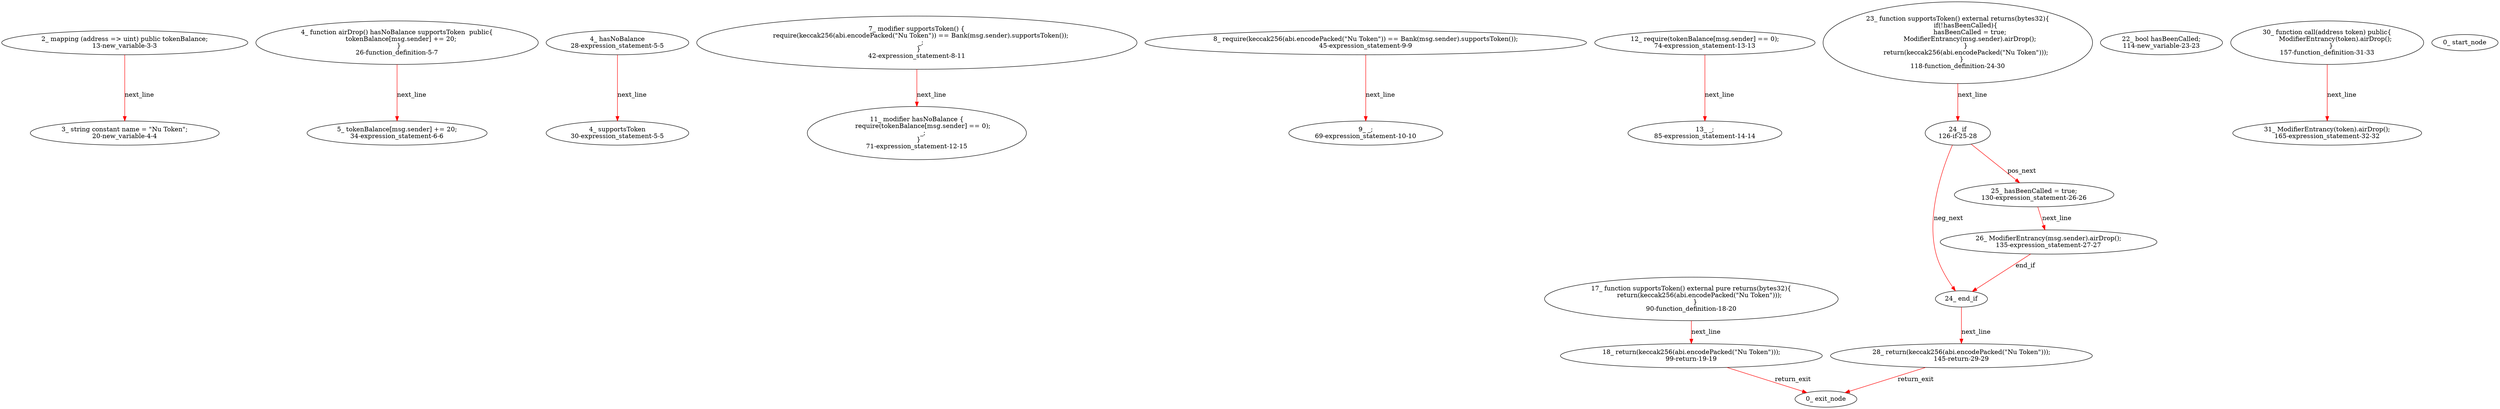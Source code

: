 digraph  {
13 [label="2_ mapping (address => uint) public tokenBalance;\n13-new_variable-3-3", method="", type_label=new_variable];
20 [label="3_ string constant name = \"Nu Token\";\n20-new_variable-4-4", method="", type_label=new_variable];
26 [label="4_ function airDrop() hasNoBalance supportsToken  public{\n    tokenBalance[msg.sender] += 20;\n  }\n26-function_definition-5-7", method="airDrop()", type_label=function_definition];
28 [label="4_ hasNoBalance\n28-expression_statement-5-5", method="airDrop()", type_label=expression_statement];
30 [label="4_ supportsToken\n30-expression_statement-5-5", method="airDrop()", type_label=expression_statement];
34 [label="5_ tokenBalance[msg.sender] += 20;\n34-expression_statement-6-6", method="airDrop()", type_label=expression_statement];
42 [label="7_ modifier supportsToken() {\n    require(keccak256(abi.encodePacked(\"Nu Token\")) == Bank(msg.sender).supportsToken());\n    _;\n  }\n42-expression_statement-8-11", method="", type_label=expression_statement];
45 [label="8_ require(keccak256(abi.encodePacked(\"Nu Token\")) == Bank(msg.sender).supportsToken());\n45-expression_statement-9-9", method="", type_label=expression_statement];
69 [label="9_ _;\n69-expression_statement-10-10", method="", type_label=expression_statement];
71 [label="11_ modifier hasNoBalance {\n      require(tokenBalance[msg.sender] == 0);\n      _;\n  }\n71-expression_statement-12-15", method="", type_label=expression_statement];
74 [label="12_ require(tokenBalance[msg.sender] == 0);\n74-expression_statement-13-13", method="", type_label=expression_statement];
85 [label="13_ _;\n85-expression_statement-14-14", method="", type_label=expression_statement];
90 [label="17_ function supportsToken() external pure returns(bytes32){\n        return(keccak256(abi.encodePacked(\"Nu Token\")));\n    }\n90-function_definition-18-20", method="supportsToken()", type_label=function_definition];
99 [label="18_ return(keccak256(abi.encodePacked(\"Nu Token\")));\n99-return-19-19", method="supportsToken()", type_label=return];
114 [label="22_ bool hasBeenCalled;\n114-new_variable-23-23", method="", type_label=new_variable];
118 [label="23_ function supportsToken() external returns(bytes32){\n        if(!hasBeenCalled){\n            hasBeenCalled = true;\n            ModifierEntrancy(msg.sender).airDrop();\n        }\n        return(keccak256(abi.encodePacked(\"Nu Token\")));\n    }\n118-function_definition-24-30", method="supportsToken()", type_label=function_definition];
126 [label="24_ if\n126-if-25-28", method="supportsToken()", type_label=if];
294 [label="24_ end_if", method="supportsToken()", type_label=end_if];
130 [label="25_ hasBeenCalled = true;\n130-expression_statement-26-26", method="supportsToken()", type_label=expression_statement];
135 [label="26_ ModifierEntrancy(msg.sender).airDrop();\n135-expression_statement-27-27", method="supportsToken()", type_label=expression_statement];
145 [label="28_ return(keccak256(abi.encodePacked(\"Nu Token\")));\n145-return-29-29", method="supportsToken()", type_label=return];
157 [label="30_ function call(address token) public{\n        ModifierEntrancy(token).airDrop();\n    }\n157-function_definition-31-33", method="call(address token)", type_label=function_definition];
165 [label="31_ ModifierEntrancy(token).airDrop();\n165-expression_statement-32-32", method="call(address token)", type_label=expression_statement];
1 [label="0_ start_node", method="", type_label=start];
2 [label="0_ exit_node", method="", type_label=exit];
13 -> 20  [color=red, controlflow_type=next_line, edge_type=CFG_edge, key=0, label=next_line];
26 -> 34  [color=red, controlflow_type=next_line, edge_type=CFG_edge, key=0, label=next_line];
28 -> 30  [color=red, controlflow_type=next_line, edge_type=CFG_edge, key=0, label=next_line];
42 -> 71  [color=red, controlflow_type=next_line, edge_type=CFG_edge, key=0, label=next_line];
45 -> 69  [color=red, controlflow_type=next_line, edge_type=CFG_edge, key=0, label=next_line];
74 -> 85  [color=red, controlflow_type=next_line, edge_type=CFG_edge, key=0, label=next_line];
90 -> 99  [color=red, controlflow_type=next_line, edge_type=CFG_edge, key=0, label=next_line];
99 -> 2  [color=red, controlflow_type=return_exit, edge_type=CFG_edge, key=0, label=return_exit];
118 -> 126  [color=red, controlflow_type=next_line, edge_type=CFG_edge, key=0, label=next_line];
126 -> 130  [color=red, controlflow_type=pos_next, edge_type=CFG_edge, key=0, label=pos_next];
126 -> 294  [color=red, controlflow_type=neg_next, edge_type=CFG_edge, key=0, label=neg_next];
294 -> 145  [color=red, controlflow_type=next_line, edge_type=CFG_edge, key=0, label=next_line];
130 -> 135  [color=red, controlflow_type=next_line, edge_type=CFG_edge, key=0, label=next_line];
135 -> 294  [color=red, controlflow_type=end_if, edge_type=CFG_edge, key=0, label=end_if];
145 -> 2  [color=red, controlflow_type=return_exit, edge_type=CFG_edge, key=0, label=return_exit];
157 -> 165  [color=red, controlflow_type=next_line, edge_type=CFG_edge, key=0, label=next_line];
}
